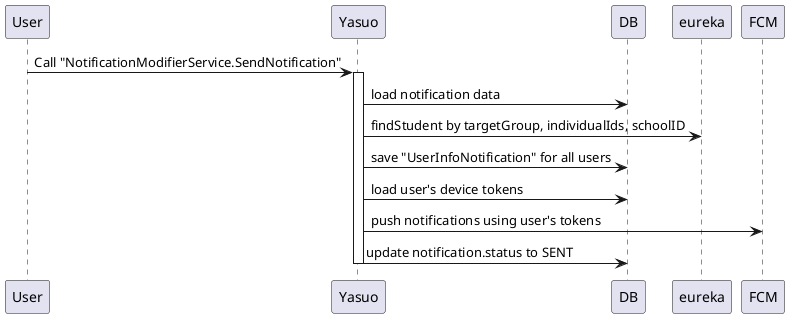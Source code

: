 @startuml communication_simplified
hide circle
User   -> Yasuo:  Call "NotificationModifierService.SendNotification"
activate Yasuo
Yasuo -> DB: load notification data
Yasuo -> eureka: findStudent by targetGroup, individualIds, schoolID
Yasuo -> DB: save "UserInfoNotification" for all users
Yasuo -> DB: load user's device tokens
Yasuo -> FCM: push notifications using user's tokens
Yasuo -> DB: update notification.status to SENT
deactivate Yasuo
@enduml